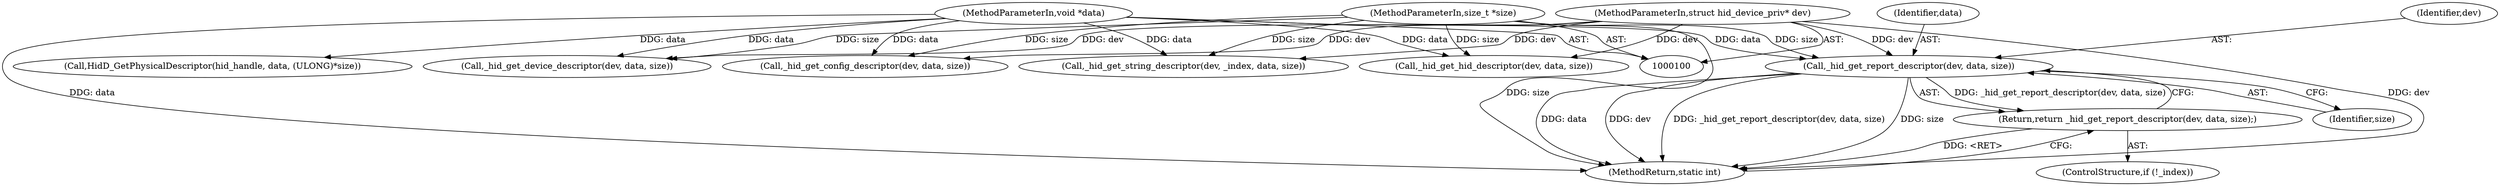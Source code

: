 digraph "1_Chrome_ac149a8d4371c0e01e0934fdd57b09e86f96b5b9_1@pointer" {
"1000162" [label="(Call,_hid_get_report_descriptor(dev, data, size))"];
"1000101" [label="(MethodParameterIn,struct hid_device_priv* dev)"];
"1000106" [label="(MethodParameterIn,void *data)"];
"1000107" [label="(MethodParameterIn,size_t *size)"];
"1000161" [label="(Return,return _hid_get_report_descriptor(dev, data, size);)"];
"1000161" [label="(Return,return _hid_get_report_descriptor(dev, data, size);)"];
"1000107" [label="(MethodParameterIn,size_t *size)"];
"1000127" [label="(Call,_hid_get_config_descriptor(dev, data, size))"];
"1000101" [label="(MethodParameterIn,struct hid_device_priv* dev)"];
"1000149" [label="(Call,_hid_get_hid_descriptor(dev, data, size))"];
"1000172" [label="(Call,HidD_GetPhysicalDescriptor(hid_handle, data, (ULONG)*size))"];
"1000162" [label="(Call,_hid_get_report_descriptor(dev, data, size))"];
"1000187" [label="(MethodReturn,static int)"];
"1000164" [label="(Identifier,data)"];
"1000116" [label="(Call,_hid_get_device_descriptor(dev, data, size))"];
"1000158" [label="(ControlStructure,if (!_index))"];
"1000163" [label="(Identifier,dev)"];
"1000106" [label="(MethodParameterIn,void *data)"];
"1000165" [label="(Identifier,size)"];
"1000137" [label="(Call,_hid_get_string_descriptor(dev, _index, data, size))"];
"1000162" -> "1000161"  [label="AST: "];
"1000162" -> "1000165"  [label="CFG: "];
"1000163" -> "1000162"  [label="AST: "];
"1000164" -> "1000162"  [label="AST: "];
"1000165" -> "1000162"  [label="AST: "];
"1000161" -> "1000162"  [label="CFG: "];
"1000162" -> "1000187"  [label="DDG: data"];
"1000162" -> "1000187"  [label="DDG: dev"];
"1000162" -> "1000187"  [label="DDG: _hid_get_report_descriptor(dev, data, size)"];
"1000162" -> "1000187"  [label="DDG: size"];
"1000162" -> "1000161"  [label="DDG: _hid_get_report_descriptor(dev, data, size)"];
"1000101" -> "1000162"  [label="DDG: dev"];
"1000106" -> "1000162"  [label="DDG: data"];
"1000107" -> "1000162"  [label="DDG: size"];
"1000101" -> "1000100"  [label="AST: "];
"1000101" -> "1000187"  [label="DDG: dev"];
"1000101" -> "1000116"  [label="DDG: dev"];
"1000101" -> "1000127"  [label="DDG: dev"];
"1000101" -> "1000137"  [label="DDG: dev"];
"1000101" -> "1000149"  [label="DDG: dev"];
"1000106" -> "1000100"  [label="AST: "];
"1000106" -> "1000187"  [label="DDG: data"];
"1000106" -> "1000116"  [label="DDG: data"];
"1000106" -> "1000127"  [label="DDG: data"];
"1000106" -> "1000137"  [label="DDG: data"];
"1000106" -> "1000149"  [label="DDG: data"];
"1000106" -> "1000172"  [label="DDG: data"];
"1000107" -> "1000100"  [label="AST: "];
"1000107" -> "1000187"  [label="DDG: size"];
"1000107" -> "1000116"  [label="DDG: size"];
"1000107" -> "1000127"  [label="DDG: size"];
"1000107" -> "1000137"  [label="DDG: size"];
"1000107" -> "1000149"  [label="DDG: size"];
"1000161" -> "1000158"  [label="AST: "];
"1000187" -> "1000161"  [label="CFG: "];
"1000161" -> "1000187"  [label="DDG: <RET>"];
}
